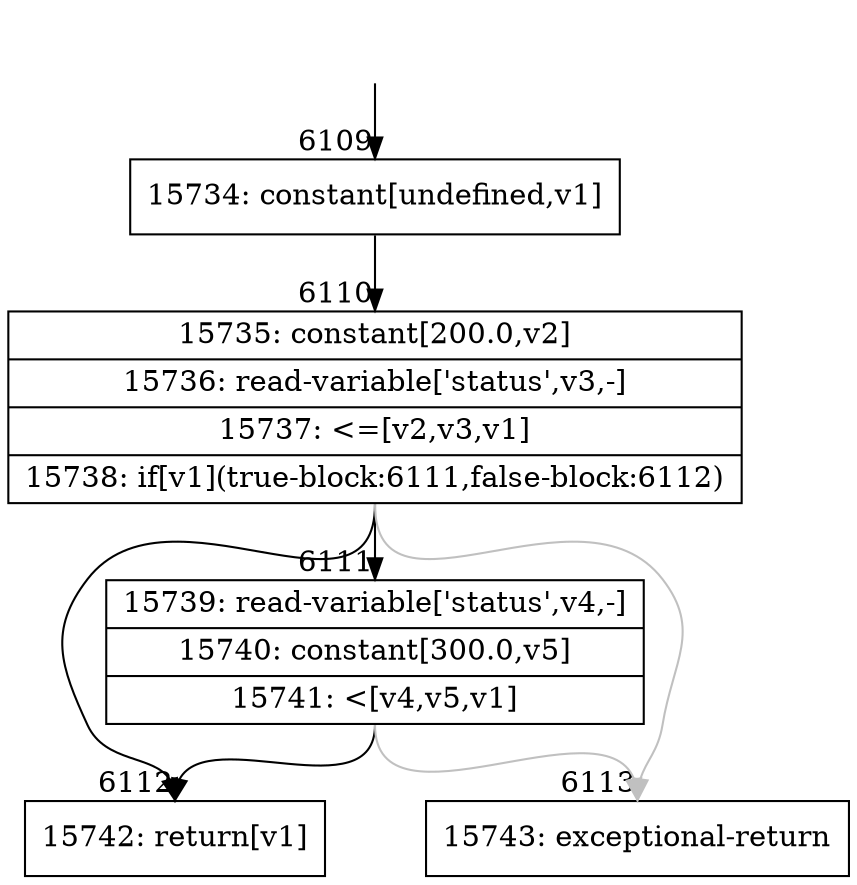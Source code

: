 digraph {
rankdir="TD"
BB_entry455[shape=none,label=""];
BB_entry455 -> BB6109 [tailport=s, headport=n, headlabel="    6109"]
BB6109 [shape=record label="{15734: constant[undefined,v1]}" ] 
BB6109 -> BB6110 [tailport=s, headport=n, headlabel="      6110"]
BB6110 [shape=record label="{15735: constant[200.0,v2]|15736: read-variable['status',v3,-]|15737: \<=[v2,v3,v1]|15738: if[v1](true-block:6111,false-block:6112)}" ] 
BB6110 -> BB6112 [tailport=s, headport=n, headlabel="      6112"]
BB6110 -> BB6111 [tailport=s, headport=n, headlabel="      6111"]
BB6110 -> BB6113 [tailport=s, headport=n, color=gray, headlabel="      6113"]
BB6111 [shape=record label="{15739: read-variable['status',v4,-]|15740: constant[300.0,v5]|15741: \<[v4,v5,v1]}" ] 
BB6111 -> BB6112 [tailport=s, headport=n]
BB6111 -> BB6113 [tailport=s, headport=n, color=gray]
BB6112 [shape=record label="{15742: return[v1]}" ] 
BB6113 [shape=record label="{15743: exceptional-return}" ] 
//#$~ 9349
}
